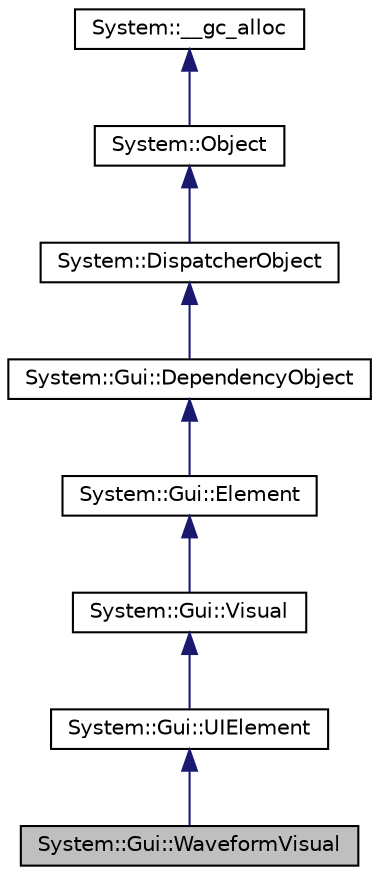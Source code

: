 digraph G
{
  edge [fontname="Helvetica",fontsize="10",labelfontname="Helvetica",labelfontsize="10"];
  node [fontname="Helvetica",fontsize="10",shape=record];
  Node1 [label="System::Gui::WaveformVisual",height=0.2,width=0.4,color="black", fillcolor="grey75", style="filled" fontcolor="black"];
  Node2 -> Node1 [dir="back",color="midnightblue",fontsize="10",style="solid",fontname="Helvetica"];
  Node2 [label="System::Gui::UIElement",height=0.2,width=0.4,color="black", fillcolor="white", style="filled",URL="$class_system_1_1_gui_1_1_u_i_element.html"];
  Node3 -> Node2 [dir="back",color="midnightblue",fontsize="10",style="solid",fontname="Helvetica"];
  Node3 [label="System::Gui::Visual",height=0.2,width=0.4,color="black", fillcolor="white", style="filled",URL="$class_system_1_1_gui_1_1_visual.html"];
  Node4 -> Node3 [dir="back",color="midnightblue",fontsize="10",style="solid",fontname="Helvetica"];
  Node4 [label="System::Gui::Element",height=0.2,width=0.4,color="black", fillcolor="white", style="filled",URL="$class_system_1_1_gui_1_1_element.html"];
  Node5 -> Node4 [dir="back",color="midnightblue",fontsize="10",style="solid",fontname="Helvetica"];
  Node5 [label="System::Gui::DependencyObject",height=0.2,width=0.4,color="black", fillcolor="white", style="filled",URL="$class_system_1_1_gui_1_1_dependency_object.html"];
  Node6 -> Node5 [dir="back",color="midnightblue",fontsize="10",style="solid",fontname="Helvetica"];
  Node6 [label="System::DispatcherObject",height=0.2,width=0.4,color="black", fillcolor="white", style="filled",URL="$class_system_1_1_dispatcher_object.html"];
  Node7 -> Node6 [dir="back",color="midnightblue",fontsize="10",style="solid",fontname="Helvetica"];
  Node7 [label="System::Object",height=0.2,width=0.4,color="black", fillcolor="white", style="filled",URL="$class_system_1_1_object.html"];
  Node8 -> Node7 [dir="back",color="midnightblue",fontsize="10",style="solid",fontname="Helvetica"];
  Node8 [label="System::__gc_alloc",height=0.2,width=0.4,color="black", fillcolor="white", style="filled",URL="$class_system_1_1____gc__alloc.html"];
}
